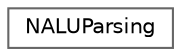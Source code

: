 digraph "类继承关系图"
{
 // LATEX_PDF_SIZE
  bgcolor="transparent";
  edge [fontname=Helvetica,fontsize=10,labelfontname=Helvetica,labelfontsize=10];
  node [fontname=Helvetica,fontsize=10,shape=box,height=0.2,width=0.4];
  rankdir="LR";
  Node0 [id="Node000000",label="NALUParsing",height=0.2,width=0.4,color="grey40", fillcolor="white", style="filled",URL="$class_n_a_l_u_parsing.html",tooltip="解析 H.264/H.265 视频流中的 NAL 单元"];
}
